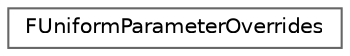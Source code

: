 digraph "Graphical Class Hierarchy"
{
 // INTERACTIVE_SVG=YES
 // LATEX_PDF_SIZE
  bgcolor="transparent";
  edge [fontname=Helvetica,fontsize=10,labelfontname=Helvetica,labelfontsize=10];
  node [fontname=Helvetica,fontsize=10,shape=box,height=0.2,width=0.4];
  rankdir="LR";
  Node0 [id="Node000000",label="FUniformParameterOverrides",height=0.2,width=0.4,color="grey40", fillcolor="white", style="filled",URL="$d6/dd4/classFUniformParameterOverrides.html",tooltip=" "];
}
